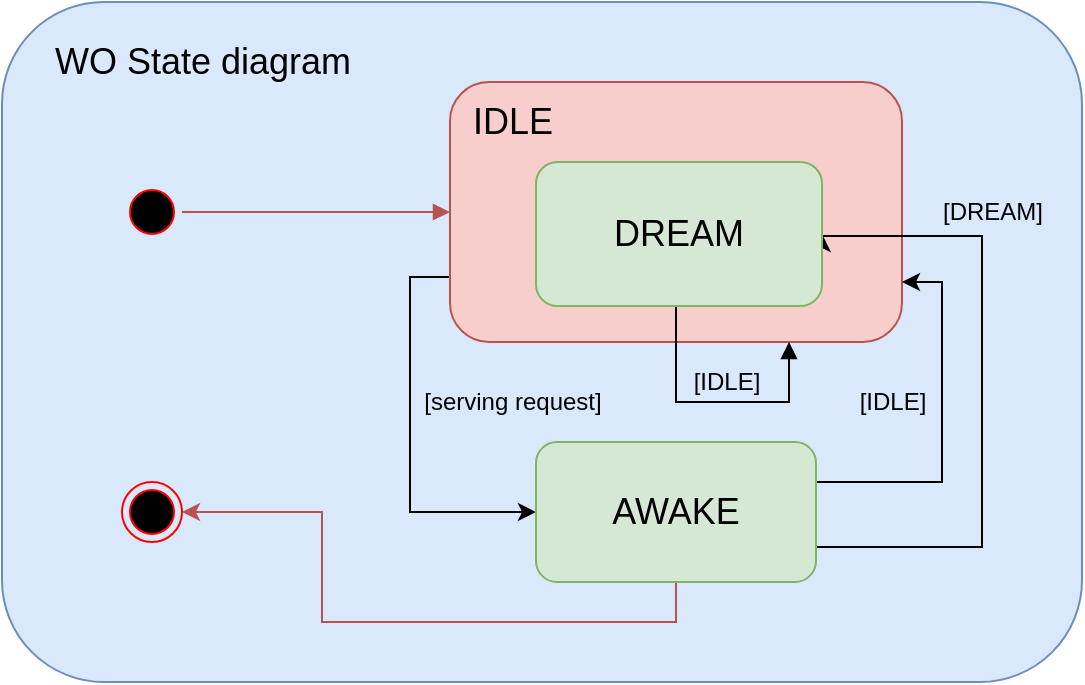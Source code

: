 <mxfile version="14.9.1" type="device"><diagram id="RhIBSGtHckvp5UgXRQm4" name="Page-1"><mxGraphModel dx="982" dy="604" grid="1" gridSize="10" guides="1" tooltips="1" connect="1" arrows="1" fold="1" page="1" pageScale="1" pageWidth="827" pageHeight="1169" math="0" shadow="0"><root><mxCell id="0"/><mxCell id="1" parent="0"/><mxCell id="2TEm0WwrG6xzriyalbCQ-1" value="" style="rounded=1;whiteSpace=wrap;html=1;fillColor=#dae8fc;strokeColor=#6c8ebf;" vertex="1" parent="1"><mxGeometry x="190" y="160" width="540" height="340" as="geometry"/></mxCell><mxCell id="2TEm0WwrG6xzriyalbCQ-2" value="&lt;font style=&quot;font-size: 18px&quot;&gt;WO State diagram&lt;/font&gt;" style="text;html=1;align=center;verticalAlign=middle;resizable=0;points=[];autosize=1;strokeColor=none;" vertex="1" parent="1"><mxGeometry x="210" y="180" width="160" height="20" as="geometry"/></mxCell><mxCell id="2TEm0WwrG6xzriyalbCQ-3" value="" style="ellipse;html=1;shape=startState;fillColor=#000000;strokeColor=#ff0000;" vertex="1" parent="1"><mxGeometry x="250" y="250" width="30" height="30" as="geometry"/></mxCell><mxCell id="2TEm0WwrG6xzriyalbCQ-4" value="" style="edgeStyle=orthogonalEdgeStyle;html=1;verticalAlign=bottom;endArrow=block;strokeColor=#b85450;entryX=0;entryY=0.5;entryDx=0;entryDy=0;fillColor=#f8cecc;endFill=1;" edge="1" source="2TEm0WwrG6xzriyalbCQ-3" parent="1" target="2TEm0WwrG6xzriyalbCQ-5"><mxGeometry relative="1" as="geometry"><mxPoint x="265" y="320" as="targetPoint"/></mxGeometry></mxCell><mxCell id="2TEm0WwrG6xzriyalbCQ-12" style="edgeStyle=orthogonalEdgeStyle;rounded=0;orthogonalLoop=1;jettySize=auto;html=1;exitX=0;exitY=0.75;exitDx=0;exitDy=0;entryX=0;entryY=0.5;entryDx=0;entryDy=0;" edge="1" parent="1" source="2TEm0WwrG6xzriyalbCQ-5" target="2TEm0WwrG6xzriyalbCQ-8"><mxGeometry relative="1" as="geometry"/></mxCell><mxCell id="2TEm0WwrG6xzriyalbCQ-5" value="" style="rounded=1;whiteSpace=wrap;html=1;fillColor=#f8cecc;strokeColor=#b85450;" vertex="1" parent="1"><mxGeometry x="414" y="200" width="226" height="130" as="geometry"/></mxCell><mxCell id="2TEm0WwrG6xzriyalbCQ-6" value="&lt;font style=&quot;font-size: 18px&quot;&gt;IDLE&lt;/font&gt;" style="text;html=1;align=center;verticalAlign=middle;resizable=0;points=[];autosize=1;strokeColor=none;" vertex="1" parent="1"><mxGeometry x="415" y="210" width="60" height="20" as="geometry"/></mxCell><mxCell id="2TEm0WwrG6xzriyalbCQ-10" style="edgeStyle=orthogonalEdgeStyle;rounded=0;orthogonalLoop=1;jettySize=auto;html=1;exitX=1;exitY=0.5;exitDx=0;exitDy=0;" edge="1" parent="1" source="2TEm0WwrG6xzriyalbCQ-8"><mxGeometry relative="1" as="geometry"><mxPoint x="640" y="300" as="targetPoint"/><Array as="points"><mxPoint x="597" y="400"/><mxPoint x="660" y="400"/><mxPoint x="660" y="300"/></Array></mxGeometry></mxCell><mxCell id="2TEm0WwrG6xzriyalbCQ-13" style="edgeStyle=orthogonalEdgeStyle;rounded=0;orthogonalLoop=1;jettySize=auto;html=1;exitX=1;exitY=0.75;exitDx=0;exitDy=0;entryX=1;entryY=0.5;entryDx=0;entryDy=0;" edge="1" parent="1" source="2TEm0WwrG6xzriyalbCQ-8" target="2TEm0WwrG6xzriyalbCQ-9"><mxGeometry relative="1" as="geometry"><Array as="points"><mxPoint x="680" y="433"/><mxPoint x="680" y="277"/></Array></mxGeometry></mxCell><mxCell id="2TEm0WwrG6xzriyalbCQ-17" style="edgeStyle=orthogonalEdgeStyle;rounded=0;orthogonalLoop=1;jettySize=auto;html=1;exitX=0.5;exitY=1;exitDx=0;exitDy=0;entryX=1;entryY=0.5;entryDx=0;entryDy=0;fillColor=#f8cecc;strokeColor=#b85450;" edge="1" parent="1" source="2TEm0WwrG6xzriyalbCQ-8" target="2TEm0WwrG6xzriyalbCQ-16"><mxGeometry relative="1" as="geometry"><Array as="points"><mxPoint x="527" y="470"/><mxPoint x="350" y="470"/><mxPoint x="350" y="415"/></Array></mxGeometry></mxCell><mxCell id="2TEm0WwrG6xzriyalbCQ-8" value="&lt;font style=&quot;font-size: 18px&quot;&gt;AWAKE&lt;/font&gt;" style="rounded=1;whiteSpace=wrap;html=1;fillColor=#d5e8d4;strokeColor=#82b366;" vertex="1" parent="1"><mxGeometry x="457" y="380" width="140" height="70" as="geometry"/></mxCell><mxCell id="2TEm0WwrG6xzriyalbCQ-20" style="edgeStyle=orthogonalEdgeStyle;rounded=0;orthogonalLoop=1;jettySize=auto;html=1;exitX=0.5;exitY=1;exitDx=0;exitDy=0;entryX=0.75;entryY=1;entryDx=0;entryDy=0;endArrow=block;endFill=1;" edge="1" parent="1" source="2TEm0WwrG6xzriyalbCQ-9" target="2TEm0WwrG6xzriyalbCQ-5"><mxGeometry relative="1" as="geometry"><Array as="points"><mxPoint x="527" y="360"/><mxPoint x="584" y="360"/></Array></mxGeometry></mxCell><mxCell id="2TEm0WwrG6xzriyalbCQ-9" value="&lt;font style=&quot;font-size: 18px&quot;&gt;DREAM&lt;/font&gt;" style="rounded=1;whiteSpace=wrap;html=1;fillColor=#d5e8d4;strokeColor=#82b366;" vertex="1" parent="1"><mxGeometry x="457" y="240" width="143" height="72" as="geometry"/></mxCell><mxCell id="2TEm0WwrG6xzriyalbCQ-11" value="[IDLE]" style="text;html=1;align=center;verticalAlign=middle;resizable=0;points=[];autosize=1;strokeColor=none;" vertex="1" parent="1"><mxGeometry x="610" y="350" width="50" height="20" as="geometry"/></mxCell><mxCell id="2TEm0WwrG6xzriyalbCQ-14" value="[DREAM]" style="text;html=1;align=center;verticalAlign=middle;resizable=0;points=[];autosize=1;strokeColor=none;" vertex="1" parent="1"><mxGeometry x="650" y="255" width="70" height="20" as="geometry"/></mxCell><mxCell id="2TEm0WwrG6xzriyalbCQ-15" value="[serving request]" style="text;html=1;align=center;verticalAlign=middle;resizable=0;points=[];autosize=1;strokeColor=none;" vertex="1" parent="1"><mxGeometry x="395" y="350" width="100" height="20" as="geometry"/></mxCell><mxCell id="2TEm0WwrG6xzriyalbCQ-16" value="" style="ellipse;html=1;shape=endState;fillColor=#000000;strokeColor=#ff0000;" vertex="1" parent="1"><mxGeometry x="250" y="400" width="30" height="30" as="geometry"/></mxCell><mxCell id="2TEm0WwrG6xzriyalbCQ-21" value="[IDLE]" style="text;html=1;align=center;verticalAlign=middle;resizable=0;points=[];autosize=1;strokeColor=none;" vertex="1" parent="1"><mxGeometry x="527" y="340" width="50" height="20" as="geometry"/></mxCell></root></mxGraphModel></diagram></mxfile>